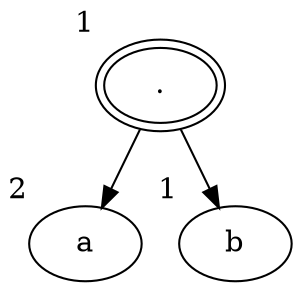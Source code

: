 digraph {
  94051146732032[label="." xlabel="1" peripheries="2"]
  94051146731984[label="a" xlabel="2" peripheries="1"]
  94051146732032  ->  94051146731984
  94051146731936[label="b" xlabel="1" peripheries="1"]
  94051146732032  ->  94051146731936
}
